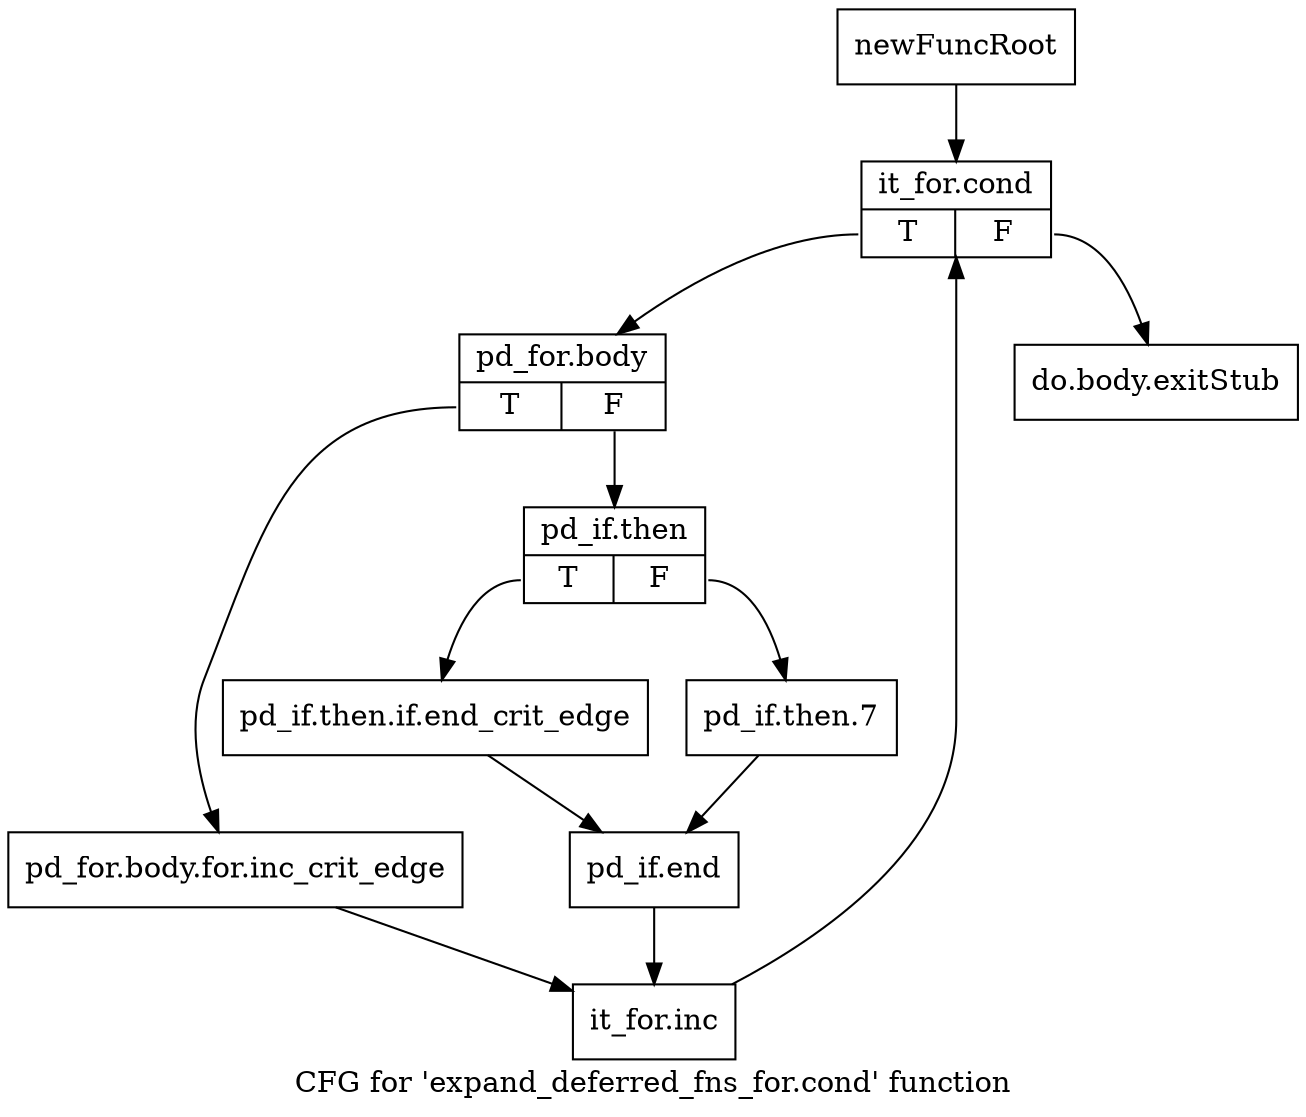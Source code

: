 digraph "CFG for 'expand_deferred_fns_for.cond' function" {
	label="CFG for 'expand_deferred_fns_for.cond' function";

	Node0xa1e23d0 [shape=record,label="{newFuncRoot}"];
	Node0xa1e23d0 -> Node0xa1e2470;
	Node0xa1e2420 [shape=record,label="{do.body.exitStub}"];
	Node0xa1e2470 [shape=record,label="{it_for.cond|{<s0>T|<s1>F}}"];
	Node0xa1e2470:s0 -> Node0xa1e24c0;
	Node0xa1e2470:s1 -> Node0xa1e2420;
	Node0xa1e24c0 [shape=record,label="{pd_for.body|{<s0>T|<s1>F}}"];
	Node0xa1e24c0:s0 -> Node0xa1e2650;
	Node0xa1e24c0:s1 -> Node0xa1e2510;
	Node0xa1e2510 [shape=record,label="{pd_if.then|{<s0>T|<s1>F}}"];
	Node0xa1e2510:s0 -> Node0xa1e25b0;
	Node0xa1e2510:s1 -> Node0xa1e2560;
	Node0xa1e2560 [shape=record,label="{pd_if.then.7}"];
	Node0xa1e2560 -> Node0xa1e2600;
	Node0xa1e25b0 [shape=record,label="{pd_if.then.if.end_crit_edge}"];
	Node0xa1e25b0 -> Node0xa1e2600;
	Node0xa1e2600 [shape=record,label="{pd_if.end}"];
	Node0xa1e2600 -> Node0xa1e26a0;
	Node0xa1e2650 [shape=record,label="{pd_for.body.for.inc_crit_edge}"];
	Node0xa1e2650 -> Node0xa1e26a0;
	Node0xa1e26a0 [shape=record,label="{it_for.inc}"];
	Node0xa1e26a0 -> Node0xa1e2470;
}
